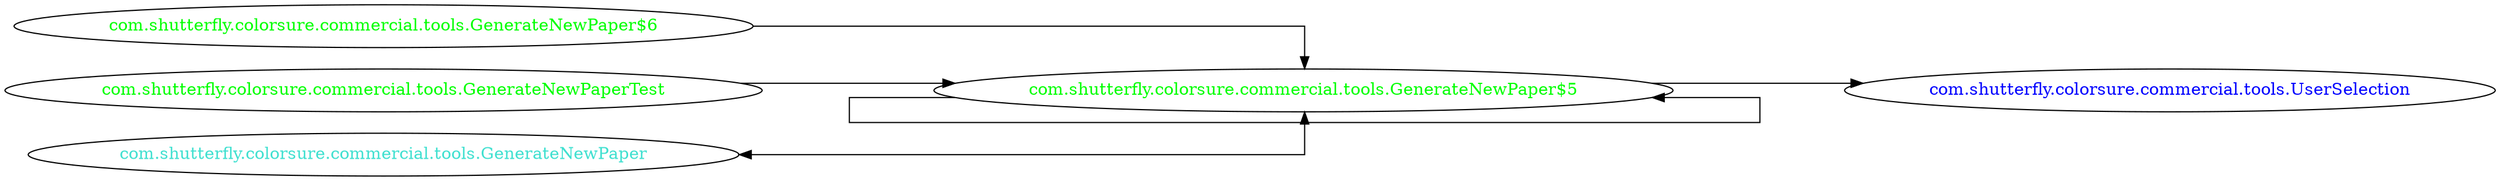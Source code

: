 digraph dependencyGraph {
 concentrate=true;
 ranksep="2.0";
 rankdir="LR"; 
 splines="ortho";
"com.shutterfly.colorsure.commercial.tools.GenerateNewPaper$5" [fontcolor="red"];
"com.shutterfly.colorsure.commercial.tools.UserSelection" [ fontcolor="blue" ];
"com.shutterfly.colorsure.commercial.tools.GenerateNewPaper$5"->"com.shutterfly.colorsure.commercial.tools.UserSelection";
"com.shutterfly.colorsure.commercial.tools.GenerateNewPaper$5" [ fontcolor="green" ];
"com.shutterfly.colorsure.commercial.tools.GenerateNewPaper$5"->"com.shutterfly.colorsure.commercial.tools.GenerateNewPaper$5";
"com.shutterfly.colorsure.commercial.tools.GenerateNewPaper$6" [ fontcolor="green" ];
"com.shutterfly.colorsure.commercial.tools.GenerateNewPaper$6"->"com.shutterfly.colorsure.commercial.tools.GenerateNewPaper$5";
"com.shutterfly.colorsure.commercial.tools.GenerateNewPaperTest" [ fontcolor="green" ];
"com.shutterfly.colorsure.commercial.tools.GenerateNewPaperTest"->"com.shutterfly.colorsure.commercial.tools.GenerateNewPaper$5";
"com.shutterfly.colorsure.commercial.tools.GenerateNewPaper" [ fontcolor="turquoise" ];
"com.shutterfly.colorsure.commercial.tools.GenerateNewPaper"->"com.shutterfly.colorsure.commercial.tools.GenerateNewPaper$5" [dir=both];
}